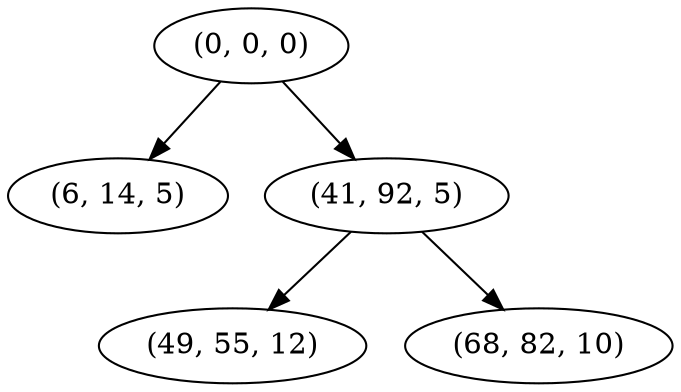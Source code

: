 digraph tree {
    "(0, 0, 0)";
    "(6, 14, 5)";
    "(41, 92, 5)";
    "(49, 55, 12)";
    "(68, 82, 10)";
    "(0, 0, 0)" -> "(6, 14, 5)";
    "(0, 0, 0)" -> "(41, 92, 5)";
    "(41, 92, 5)" -> "(49, 55, 12)";
    "(41, 92, 5)" -> "(68, 82, 10)";
}
